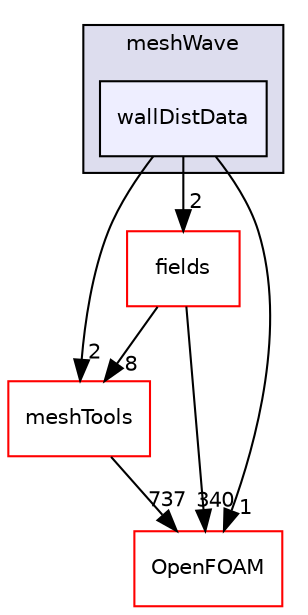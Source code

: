 digraph "src/finiteVolume/fvMesh/wallDist/patchDistMethods/meshWave/wallDistData" {
  bgcolor=transparent;
  compound=true
  node [ fontsize="10", fontname="Helvetica"];
  edge [ labelfontsize="10", labelfontname="Helvetica"];
  subgraph clusterdir_20cd797122d8e7de0166f697c9a53d8c {
    graph [ bgcolor="#ddddee", pencolor="black", label="meshWave" fontname="Helvetica", fontsize="10", URL="dir_20cd797122d8e7de0166f697c9a53d8c.html"]
  dir_80df87bbf5c0fa83071d910bfdd73e69 [shape=box, label="wallDistData", style="filled", fillcolor="#eeeeff", pencolor="black", URL="dir_80df87bbf5c0fa83071d910bfdd73e69.html"];
  }
  dir_25ab4a83a983f7bb7a38b7f63bb141b7 [shape=box label="fields" color="red" URL="dir_25ab4a83a983f7bb7a38b7f63bb141b7.html"];
  dir_ae30ad0bef50cf391b24c614251bb9fd [shape=box label="meshTools" color="red" URL="dir_ae30ad0bef50cf391b24c614251bb9fd.html"];
  dir_c5473ff19b20e6ec4dfe5c310b3778a8 [shape=box label="OpenFOAM" color="red" URL="dir_c5473ff19b20e6ec4dfe5c310b3778a8.html"];
  dir_25ab4a83a983f7bb7a38b7f63bb141b7->dir_ae30ad0bef50cf391b24c614251bb9fd [headlabel="8", labeldistance=1.5 headhref="dir_000936_001750.html"];
  dir_25ab4a83a983f7bb7a38b7f63bb141b7->dir_c5473ff19b20e6ec4dfe5c310b3778a8 [headlabel="340", labeldistance=1.5 headhref="dir_000936_001896.html"];
  dir_ae30ad0bef50cf391b24c614251bb9fd->dir_c5473ff19b20e6ec4dfe5c310b3778a8 [headlabel="737", labeldistance=1.5 headhref="dir_001750_001896.html"];
  dir_80df87bbf5c0fa83071d910bfdd73e69->dir_25ab4a83a983f7bb7a38b7f63bb141b7 [headlabel="2", labeldistance=1.5 headhref="dir_001165_000936.html"];
  dir_80df87bbf5c0fa83071d910bfdd73e69->dir_ae30ad0bef50cf391b24c614251bb9fd [headlabel="2", labeldistance=1.5 headhref="dir_001165_001750.html"];
  dir_80df87bbf5c0fa83071d910bfdd73e69->dir_c5473ff19b20e6ec4dfe5c310b3778a8 [headlabel="1", labeldistance=1.5 headhref="dir_001165_001896.html"];
}
